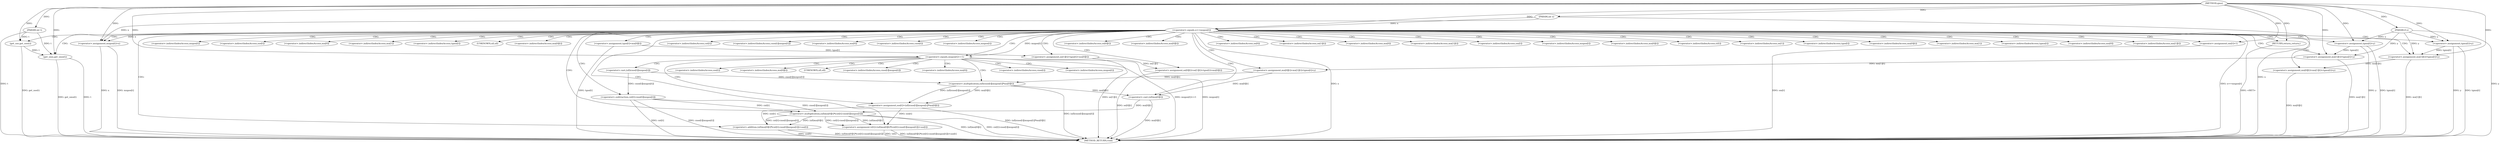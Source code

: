 digraph "qmn" {  
"1000559" [label = "(METHOD,qmn)" ]
"1000695" [label = "(METHOD_RETURN,void)" ]
"1000560" [label = "(PARAM,int t)" ]
"1000561" [label = "(PARAM,int x)" ]
"1000562" [label = "(PARAM,ll y)" ]
"1000641" [label = "(<operator>.assignment,se[0][t]=se[1][t]=tgse[t]=mn[0][t])" ]
"1000662" [label = "(<operator>.assignment,mn[0][t]=mn[1][t]=tgmn[t]=y)" ]
"1000565" [label = "(<operator>.equals,x==mnpos[t])" ]
"1000680" [label = "(<operator>.assignment,sm[t]=1)" ]
"1000685" [label = "(<operator>.assignment,mnpos[t]=x)" ]
"1000691" [label = "(get_sse,get_sse(t))" ]
"1000693" [label = "(get_smn,get_smn(t))" ]
"1000571" [label = "(<operator>.assignment,mn[0][t]=mn[1][t]=tgmn[t]=y)" ]
"1000613" [label = "(<operator>.assignment,tr[t]=(ull)mn[0][t]*(cnt[t]-cnse[t][mnpos[t]])+sse[t])" ]
"1000640" [label = "(RETURN,return;,return;)" ]
"1000647" [label = "(<operator>.assignment,se[1][t]=tgse[t]=mn[0][t])" ]
"1000668" [label = "(<operator>.assignment,mn[1][t]=tgmn[t]=y)" ]
"1000589" [label = "(<operator>.equals,mnpos[t]==1)" ]
"1000594" [label = "(<operator>.assignment,sse[t]=(ull)cnse[t][mnpos[t]]*mn[0][t])" ]
"1000653" [label = "(<operator>.assignment,tgse[t]=mn[0][t])" ]
"1000674" [label = "(<operator>.assignment,tgmn[t]=y)" ]
"1000577" [label = "(<operator>.assignment,mn[1][t]=tgmn[t]=y)" ]
"1000617" [label = "(<operator>.addition,(ull)mn[0][t]*(cnt[t]-cnse[t][mnpos[t]])+sse[t])" ]
"1000583" [label = "(<operator>.assignment,tgmn[t]=y)" ]
"1000598" [label = "(<operator>.multiplication,(ull)cnse[t][mnpos[t]]*mn[0][t])" ]
"1000618" [label = "(<operator>.multiplication,(ull)mn[0][t]*(cnt[t]-cnse[t][mnpos[t]]))" ]
"1000599" [label = "(<operator>.cast,(ull)cnse[t][mnpos[t]])" ]
"1000619" [label = "(<operator>.cast,(ull)mn[0][t])" ]
"1000626" [label = "(<operator>.subtraction,cnt[t]-cnse[t][mnpos[t]])" ]
"1000642" [label = "(<operator>.indirectIndexAccess,se[0][t])" ]
"1000663" [label = "(<operator>.indirectIndexAccess,mn[0][t])" ]
"1000643" [label = "(<operator>.indirectIndexAccess,se[0])" ]
"1000648" [label = "(<operator>.indirectIndexAccess,se[1][t])" ]
"1000664" [label = "(<operator>.indirectIndexAccess,mn[0])" ]
"1000669" [label = "(<operator>.indirectIndexAccess,mn[1][t])" ]
"1000681" [label = "(<operator>.indirectIndexAccess,sm[t])" ]
"1000686" [label = "(<operator>.indirectIndexAccess,mnpos[t])" ]
"1000572" [label = "(<operator>.indirectIndexAccess,mn[0][t])" ]
"1000614" [label = "(<operator>.indirectIndexAccess,tr[t])" ]
"1000649" [label = "(<operator>.indirectIndexAccess,se[1])" ]
"1000654" [label = "(<operator>.indirectIndexAccess,tgse[t])" ]
"1000657" [label = "(<operator>.indirectIndexAccess,mn[0][t])" ]
"1000670" [label = "(<operator>.indirectIndexAccess,mn[1])" ]
"1000675" [label = "(<operator>.indirectIndexAccess,tgmn[t])" ]
"1000573" [label = "(<operator>.indirectIndexAccess,mn[0])" ]
"1000578" [label = "(<operator>.indirectIndexAccess,mn[1][t])" ]
"1000590" [label = "(<operator>.indirectIndexAccess,mnpos[t])" ]
"1000595" [label = "(<operator>.indirectIndexAccess,sse[t])" ]
"1000637" [label = "(<operator>.indirectIndexAccess,sse[t])" ]
"1000658" [label = "(<operator>.indirectIndexAccess,mn[0])" ]
"1000579" [label = "(<operator>.indirectIndexAccess,mn[1])" ]
"1000584" [label = "(<operator>.indirectIndexAccess,tgmn[t])" ]
"1000608" [label = "(<operator>.indirectIndexAccess,mn[0][t])" ]
"1000600" [label = "(UNKNOWN,ull,ull)" ]
"1000601" [label = "(<operator>.indirectIndexAccess,cnse[t][mnpos[t]])" ]
"1000609" [label = "(<operator>.indirectIndexAccess,mn[0])" ]
"1000620" [label = "(UNKNOWN,ull,ull)" ]
"1000621" [label = "(<operator>.indirectIndexAccess,mn[0][t])" ]
"1000627" [label = "(<operator>.indirectIndexAccess,cnt[t])" ]
"1000630" [label = "(<operator>.indirectIndexAccess,cnse[t][mnpos[t]])" ]
"1000602" [label = "(<operator>.indirectIndexAccess,cnse[t])" ]
"1000605" [label = "(<operator>.indirectIndexAccess,mnpos[t])" ]
"1000622" [label = "(<operator>.indirectIndexAccess,mn[0])" ]
"1000631" [label = "(<operator>.indirectIndexAccess,cnse[t])" ]
"1000634" [label = "(<operator>.indirectIndexAccess,mnpos[t])" ]
  "1000640" -> "1000695"  [ label = "DDG: <RET>"] 
  "1000560" -> "1000695"  [ label = "DDG: t"] 
  "1000561" -> "1000695"  [ label = "DDG: x"] 
  "1000562" -> "1000695"  [ label = "DDG: y"] 
  "1000565" -> "1000695"  [ label = "DDG: x"] 
  "1000565" -> "1000695"  [ label = "DDG: x==mnpos[t]"] 
  "1000641" -> "1000695"  [ label = "DDG: se[0][t]"] 
  "1000647" -> "1000695"  [ label = "DDG: se[1][t]"] 
  "1000653" -> "1000695"  [ label = "DDG: tgse[t]"] 
  "1000662" -> "1000695"  [ label = "DDG: mn[0][t]"] 
  "1000668" -> "1000695"  [ label = "DDG: mn[1][t]"] 
  "1000674" -> "1000695"  [ label = "DDG: tgmn[t]"] 
  "1000674" -> "1000695"  [ label = "DDG: y"] 
  "1000680" -> "1000695"  [ label = "DDG: sm[t]"] 
  "1000685" -> "1000695"  [ label = "DDG: mnpos[t]"] 
  "1000685" -> "1000695"  [ label = "DDG: x"] 
  "1000691" -> "1000695"  [ label = "DDG: get_sse(t)"] 
  "1000693" -> "1000695"  [ label = "DDG: t"] 
  "1000693" -> "1000695"  [ label = "DDG: get_smn(t)"] 
  "1000577" -> "1000695"  [ label = "DDG: mn[1][t]"] 
  "1000583" -> "1000695"  [ label = "DDG: tgmn[t]"] 
  "1000583" -> "1000695"  [ label = "DDG: y"] 
  "1000589" -> "1000695"  [ label = "DDG: mnpos[t]"] 
  "1000589" -> "1000695"  [ label = "DDG: mnpos[t]==1"] 
  "1000598" -> "1000695"  [ label = "DDG: (ull)cnse[t][mnpos[t]]"] 
  "1000594" -> "1000695"  [ label = "DDG: (ull)cnse[t][mnpos[t]]*mn[0][t]"] 
  "1000613" -> "1000695"  [ label = "DDG: tr[t]"] 
  "1000619" -> "1000695"  [ label = "DDG: mn[0][t]"] 
  "1000618" -> "1000695"  [ label = "DDG: (ull)mn[0][t]"] 
  "1000626" -> "1000695"  [ label = "DDG: cnt[t]"] 
  "1000626" -> "1000695"  [ label = "DDG: cnse[t][mnpos[t]]"] 
  "1000618" -> "1000695"  [ label = "DDG: cnt[t]-cnse[t][mnpos[t]]"] 
  "1000617" -> "1000695"  [ label = "DDG: (ull)mn[0][t]*(cnt[t]-cnse[t][mnpos[t]])"] 
  "1000617" -> "1000695"  [ label = "DDG: sse[t]"] 
  "1000613" -> "1000695"  [ label = "DDG: (ull)mn[0][t]*(cnt[t]-cnse[t][mnpos[t]])+sse[t]"] 
  "1000559" -> "1000560"  [ label = "DDG: "] 
  "1000559" -> "1000561"  [ label = "DDG: "] 
  "1000559" -> "1000562"  [ label = "DDG: "] 
  "1000647" -> "1000641"  [ label = "DDG: se[1][t]"] 
  "1000668" -> "1000662"  [ label = "DDG: mn[1][t]"] 
  "1000559" -> "1000680"  [ label = "DDG: "] 
  "1000565" -> "1000685"  [ label = "DDG: x"] 
  "1000561" -> "1000685"  [ label = "DDG: x"] 
  "1000559" -> "1000685"  [ label = "DDG: "] 
  "1000561" -> "1000565"  [ label = "DDG: x"] 
  "1000559" -> "1000565"  [ label = "DDG: "] 
  "1000618" -> "1000613"  [ label = "DDG: (ull)mn[0][t]"] 
  "1000618" -> "1000613"  [ label = "DDG: cnt[t]-cnse[t][mnpos[t]]"] 
  "1000594" -> "1000613"  [ label = "DDG: sse[t]"] 
  "1000559" -> "1000640"  [ label = "DDG: "] 
  "1000653" -> "1000647"  [ label = "DDG: tgse[t]"] 
  "1000674" -> "1000668"  [ label = "DDG: tgmn[t]"] 
  "1000562" -> "1000668"  [ label = "DDG: y"] 
  "1000559" -> "1000668"  [ label = "DDG: "] 
  "1000560" -> "1000691"  [ label = "DDG: t"] 
  "1000559" -> "1000691"  [ label = "DDG: "] 
  "1000691" -> "1000693"  [ label = "DDG: t"] 
  "1000560" -> "1000693"  [ label = "DDG: t"] 
  "1000559" -> "1000693"  [ label = "DDG: "] 
  "1000577" -> "1000571"  [ label = "DDG: mn[1][t]"] 
  "1000598" -> "1000594"  [ label = "DDG: (ull)cnse[t][mnpos[t]]"] 
  "1000598" -> "1000594"  [ label = "DDG: mn[0][t]"] 
  "1000562" -> "1000674"  [ label = "DDG: y"] 
  "1000559" -> "1000674"  [ label = "DDG: "] 
  "1000583" -> "1000577"  [ label = "DDG: tgmn[t]"] 
  "1000562" -> "1000577"  [ label = "DDG: y"] 
  "1000559" -> "1000577"  [ label = "DDG: "] 
  "1000565" -> "1000589"  [ label = "DDG: mnpos[t]"] 
  "1000559" -> "1000589"  [ label = "DDG: "] 
  "1000618" -> "1000617"  [ label = "DDG: (ull)mn[0][t]"] 
  "1000618" -> "1000617"  [ label = "DDG: cnt[t]-cnse[t][mnpos[t]]"] 
  "1000594" -> "1000617"  [ label = "DDG: sse[t]"] 
  "1000562" -> "1000583"  [ label = "DDG: y"] 
  "1000559" -> "1000583"  [ label = "DDG: "] 
  "1000599" -> "1000598"  [ label = "DDG: cnse[t][mnpos[t]]"] 
  "1000571" -> "1000598"  [ label = "DDG: mn[0][t]"] 
  "1000619" -> "1000618"  [ label = "DDG: mn[0][t]"] 
  "1000626" -> "1000618"  [ label = "DDG: cnt[t]"] 
  "1000626" -> "1000618"  [ label = "DDG: cnse[t][mnpos[t]]"] 
  "1000571" -> "1000619"  [ label = "DDG: mn[0][t]"] 
  "1000598" -> "1000619"  [ label = "DDG: mn[0][t]"] 
  "1000599" -> "1000626"  [ label = "DDG: cnse[t][mnpos[t]]"] 
  "1000565" -> "1000670"  [ label = "CDG: "] 
  "1000565" -> "1000577"  [ label = "CDG: "] 
  "1000565" -> "1000614"  [ label = "CDG: "] 
  "1000565" -> "1000691"  [ label = "CDG: "] 
  "1000565" -> "1000631"  [ label = "CDG: "] 
  "1000565" -> "1000584"  [ label = "CDG: "] 
  "1000565" -> "1000627"  [ label = "CDG: "] 
  "1000565" -> "1000654"  [ label = "CDG: "] 
  "1000565" -> "1000634"  [ label = "CDG: "] 
  "1000565" -> "1000637"  [ label = "CDG: "] 
  "1000565" -> "1000571"  [ label = "CDG: "] 
  "1000565" -> "1000618"  [ label = "CDG: "] 
  "1000565" -> "1000657"  [ label = "CDG: "] 
  "1000565" -> "1000680"  [ label = "CDG: "] 
  "1000565" -> "1000642"  [ label = "CDG: "] 
  "1000565" -> "1000686"  [ label = "CDG: "] 
  "1000565" -> "1000573"  [ label = "CDG: "] 
  "1000565" -> "1000664"  [ label = "CDG: "] 
  "1000565" -> "1000668"  [ label = "CDG: "] 
  "1000565" -> "1000621"  [ label = "CDG: "] 
  "1000565" -> "1000653"  [ label = "CDG: "] 
  "1000565" -> "1000589"  [ label = "CDG: "] 
  "1000565" -> "1000630"  [ label = "CDG: "] 
  "1000565" -> "1000681"  [ label = "CDG: "] 
  "1000565" -> "1000619"  [ label = "CDG: "] 
  "1000565" -> "1000649"  [ label = "CDG: "] 
  "1000565" -> "1000579"  [ label = "CDG: "] 
  "1000565" -> "1000626"  [ label = "CDG: "] 
  "1000565" -> "1000641"  [ label = "CDG: "] 
  "1000565" -> "1000658"  [ label = "CDG: "] 
  "1000565" -> "1000662"  [ label = "CDG: "] 
  "1000565" -> "1000590"  [ label = "CDG: "] 
  "1000565" -> "1000647"  [ label = "CDG: "] 
  "1000565" -> "1000572"  [ label = "CDG: "] 
  "1000565" -> "1000640"  [ label = "CDG: "] 
  "1000565" -> "1000674"  [ label = "CDG: "] 
  "1000565" -> "1000693"  [ label = "CDG: "] 
  "1000565" -> "1000643"  [ label = "CDG: "] 
  "1000565" -> "1000620"  [ label = "CDG: "] 
  "1000565" -> "1000613"  [ label = "CDG: "] 
  "1000565" -> "1000675"  [ label = "CDG: "] 
  "1000565" -> "1000578"  [ label = "CDG: "] 
  "1000565" -> "1000663"  [ label = "CDG: "] 
  "1000565" -> "1000648"  [ label = "CDG: "] 
  "1000565" -> "1000617"  [ label = "CDG: "] 
  "1000565" -> "1000685"  [ label = "CDG: "] 
  "1000565" -> "1000669"  [ label = "CDG: "] 
  "1000565" -> "1000622"  [ label = "CDG: "] 
  "1000565" -> "1000583"  [ label = "CDG: "] 
  "1000589" -> "1000594"  [ label = "CDG: "] 
  "1000589" -> "1000600"  [ label = "CDG: "] 
  "1000589" -> "1000598"  [ label = "CDG: "] 
  "1000589" -> "1000608"  [ label = "CDG: "] 
  "1000589" -> "1000595"  [ label = "CDG: "] 
  "1000589" -> "1000605"  [ label = "CDG: "] 
  "1000589" -> "1000602"  [ label = "CDG: "] 
  "1000589" -> "1000609"  [ label = "CDG: "] 
  "1000589" -> "1000599"  [ label = "CDG: "] 
  "1000589" -> "1000601"  [ label = "CDG: "] 
}

